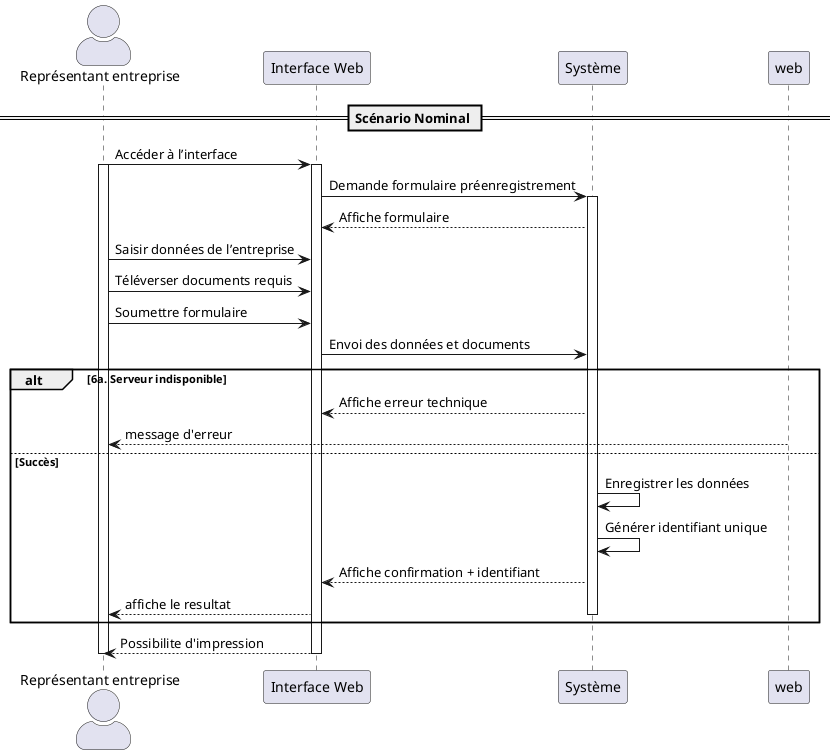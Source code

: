 @startuml UC007
skinparam actorStyle awesome

actor "Représentant entreprise" as Representant
participant "Interface Web" as Web
participant "Système" as System

== Scénario Nominal ==
Representant -> Web : Accéder à l’interface
activate Representant
activate Web
Web -> System : Demande formulaire préenregistrement
activate System
System --> Web : Affiche formulaire

Representant -> Web : Saisir données de l’entreprise
Representant -> Web : Téléverser documents requis
Representant -> Web : Soumettre formulaire

Web -> System : Envoi des données et documents

alt 6a. Serveur indisponible
    System --> Web : Affiche erreur technique
    web --> Representant : message d'erreur
else Succès
    System -> System : Enregistrer les données
    System -> System : Générer identifiant unique
    System --> Web : Affiche confirmation + identifiant
    Web --> Representant : affiche le resultat
    deactivate System
end

Web --> Representant : Possibilite d'impression
deactivate Representant
deactivate Web
@enduml
